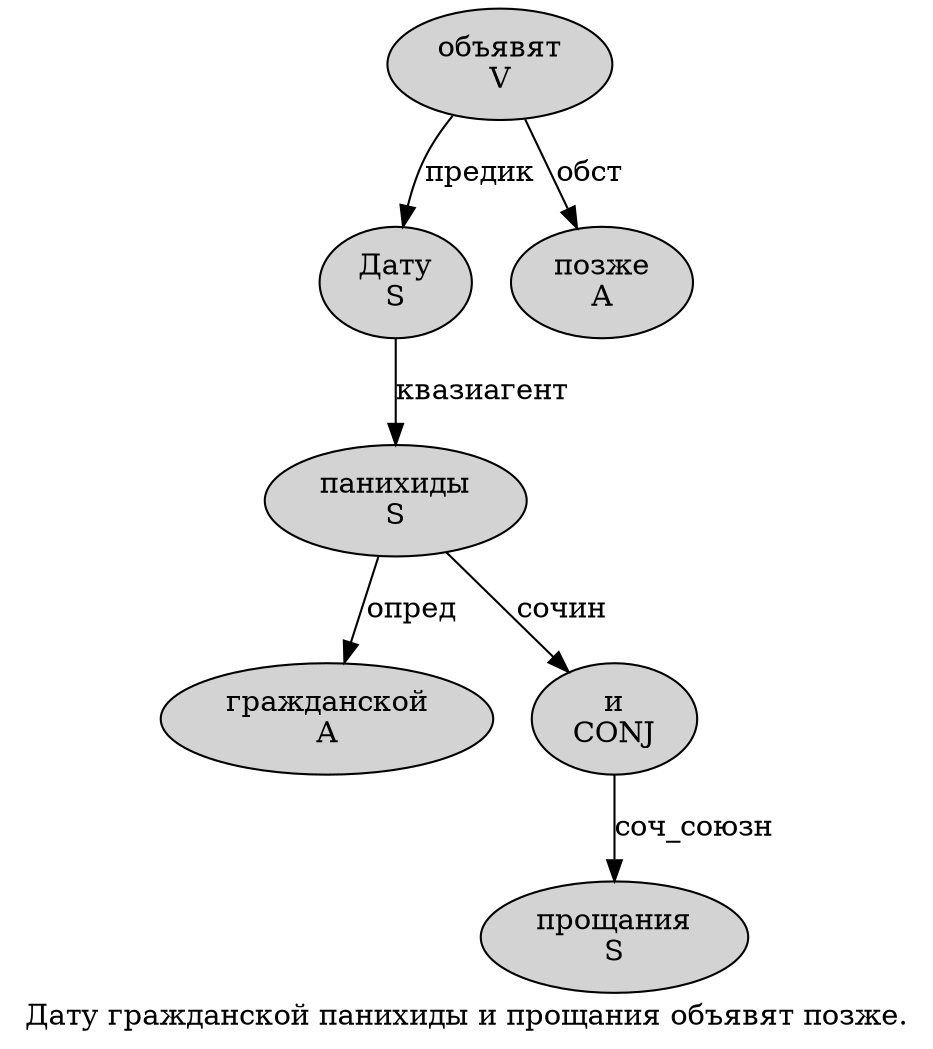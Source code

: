 digraph SENTENCE_58 {
	graph [label="Дату гражданской панихиды и прощания объявят позже."]
	node [style=filled]
		0 [label="Дату
S" color="" fillcolor=lightgray penwidth=1 shape=ellipse]
		1 [label="гражданской
A" color="" fillcolor=lightgray penwidth=1 shape=ellipse]
		2 [label="панихиды
S" color="" fillcolor=lightgray penwidth=1 shape=ellipse]
		3 [label="и
CONJ" color="" fillcolor=lightgray penwidth=1 shape=ellipse]
		4 [label="прощания
S" color="" fillcolor=lightgray penwidth=1 shape=ellipse]
		5 [label="объявят
V" color="" fillcolor=lightgray penwidth=1 shape=ellipse]
		6 [label="позже
A" color="" fillcolor=lightgray penwidth=1 shape=ellipse]
			3 -> 4 [label="соч_союзн"]
			5 -> 0 [label="предик"]
			5 -> 6 [label="обст"]
			2 -> 1 [label="опред"]
			2 -> 3 [label="сочин"]
			0 -> 2 [label="квазиагент"]
}